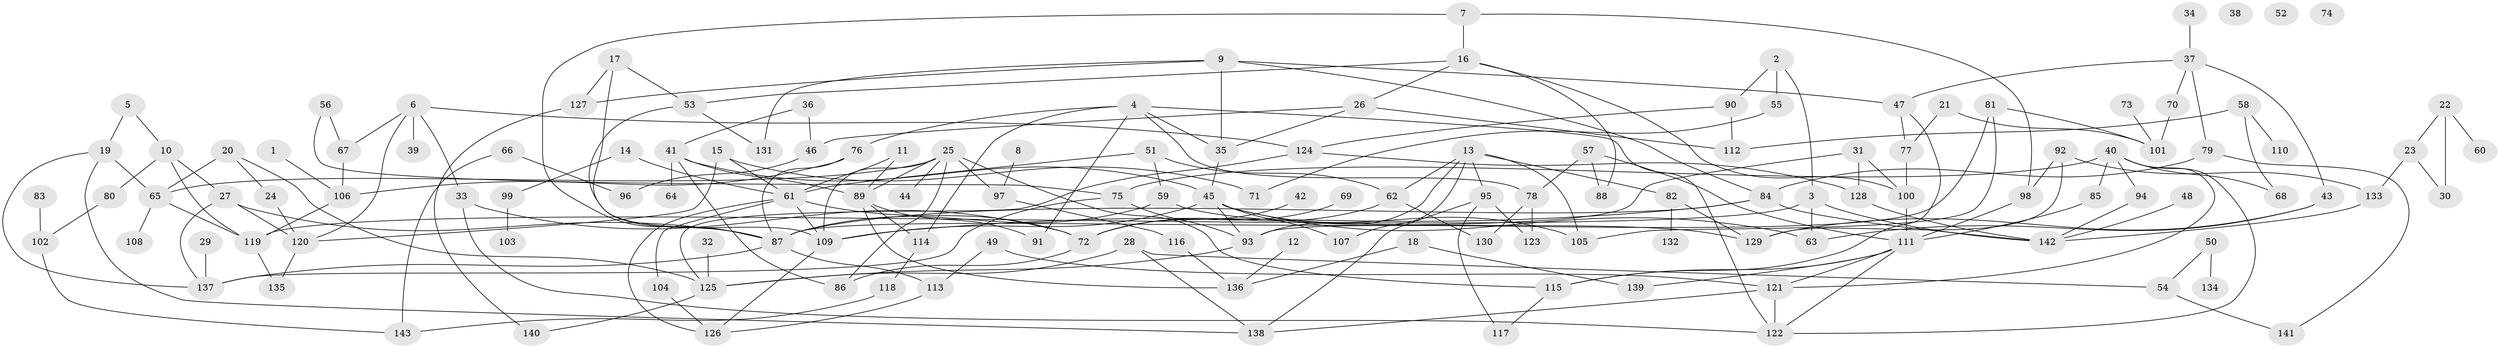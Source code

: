 // coarse degree distribution, {4: 0.14545454545454545, 2: 0.16363636363636364, 1: 0.16363636363636364, 3: 0.12727272727272726, 5: 0.07272727272727272, 7: 0.12727272727272726, 8: 0.09090909090909091, 11: 0.01818181818181818, 9: 0.03636363636363636, 6: 0.01818181818181818, 10: 0.03636363636363636}
// Generated by graph-tools (version 1.1) at 2025/35/03/04/25 23:35:49]
// undirected, 143 vertices, 220 edges
graph export_dot {
  node [color=gray90,style=filled];
  1;
  2;
  3;
  4;
  5;
  6;
  7;
  8;
  9;
  10;
  11;
  12;
  13;
  14;
  15;
  16;
  17;
  18;
  19;
  20;
  21;
  22;
  23;
  24;
  25;
  26;
  27;
  28;
  29;
  30;
  31;
  32;
  33;
  34;
  35;
  36;
  37;
  38;
  39;
  40;
  41;
  42;
  43;
  44;
  45;
  46;
  47;
  48;
  49;
  50;
  51;
  52;
  53;
  54;
  55;
  56;
  57;
  58;
  59;
  60;
  61;
  62;
  63;
  64;
  65;
  66;
  67;
  68;
  69;
  70;
  71;
  72;
  73;
  74;
  75;
  76;
  77;
  78;
  79;
  80;
  81;
  82;
  83;
  84;
  85;
  86;
  87;
  88;
  89;
  90;
  91;
  92;
  93;
  94;
  95;
  96;
  97;
  98;
  99;
  100;
  101;
  102;
  103;
  104;
  105;
  106;
  107;
  108;
  109;
  110;
  111;
  112;
  113;
  114;
  115;
  116;
  117;
  118;
  119;
  120;
  121;
  122;
  123;
  124;
  125;
  126;
  127;
  128;
  129;
  130;
  131;
  132;
  133;
  134;
  135;
  136;
  137;
  138;
  139;
  140;
  141;
  142;
  143;
  1 -- 106;
  2 -- 3;
  2 -- 55;
  2 -- 90;
  3 -- 63;
  3 -- 119;
  3 -- 142;
  4 -- 35;
  4 -- 76;
  4 -- 78;
  4 -- 91;
  4 -- 114;
  4 -- 122;
  5 -- 10;
  5 -- 19;
  6 -- 33;
  6 -- 39;
  6 -- 67;
  6 -- 120;
  6 -- 124;
  7 -- 16;
  7 -- 87;
  7 -- 98;
  8 -- 97;
  9 -- 35;
  9 -- 47;
  9 -- 84;
  9 -- 127;
  9 -- 131;
  10 -- 27;
  10 -- 80;
  10 -- 119;
  11 -- 61;
  11 -- 89;
  12 -- 136;
  13 -- 62;
  13 -- 82;
  13 -- 93;
  13 -- 95;
  13 -- 105;
  13 -- 107;
  14 -- 61;
  14 -- 99;
  15 -- 61;
  15 -- 71;
  15 -- 120;
  16 -- 26;
  16 -- 53;
  16 -- 88;
  16 -- 100;
  17 -- 53;
  17 -- 109;
  17 -- 127;
  18 -- 136;
  18 -- 139;
  19 -- 65;
  19 -- 137;
  19 -- 138;
  20 -- 24;
  20 -- 65;
  20 -- 125;
  21 -- 77;
  21 -- 101;
  22 -- 23;
  22 -- 30;
  22 -- 60;
  23 -- 30;
  23 -- 133;
  24 -- 120;
  25 -- 44;
  25 -- 65;
  25 -- 86;
  25 -- 89;
  25 -- 97;
  25 -- 109;
  25 -- 115;
  26 -- 35;
  26 -- 46;
  26 -- 112;
  27 -- 87;
  27 -- 120;
  27 -- 137;
  28 -- 54;
  28 -- 125;
  28 -- 138;
  29 -- 137;
  31 -- 87;
  31 -- 100;
  31 -- 128;
  32 -- 125;
  33 -- 72;
  33 -- 122;
  34 -- 37;
  35 -- 45;
  36 -- 41;
  36 -- 46;
  37 -- 43;
  37 -- 47;
  37 -- 70;
  37 -- 79;
  40 -- 68;
  40 -- 75;
  40 -- 85;
  40 -- 94;
  40 -- 121;
  40 -- 122;
  41 -- 45;
  41 -- 64;
  41 -- 86;
  41 -- 89;
  42 -- 72;
  43 -- 63;
  43 -- 129;
  45 -- 63;
  45 -- 93;
  45 -- 105;
  45 -- 107;
  45 -- 109;
  46 -- 96;
  47 -- 77;
  47 -- 115;
  48 -- 142;
  49 -- 113;
  49 -- 121;
  50 -- 54;
  50 -- 134;
  51 -- 59;
  51 -- 61;
  51 -- 62;
  53 -- 87;
  53 -- 131;
  54 -- 141;
  55 -- 71;
  56 -- 67;
  56 -- 75;
  57 -- 78;
  57 -- 88;
  57 -- 111;
  58 -- 68;
  58 -- 110;
  58 -- 112;
  59 -- 87;
  59 -- 129;
  61 -- 72;
  61 -- 104;
  61 -- 109;
  61 -- 126;
  62 -- 72;
  62 -- 130;
  65 -- 108;
  65 -- 119;
  66 -- 96;
  66 -- 143;
  67 -- 106;
  69 -- 72;
  70 -- 101;
  72 -- 86;
  73 -- 101;
  75 -- 93;
  75 -- 137;
  76 -- 87;
  76 -- 106;
  77 -- 100;
  78 -- 123;
  78 -- 130;
  79 -- 84;
  79 -- 141;
  80 -- 102;
  81 -- 93;
  81 -- 101;
  81 -- 105;
  82 -- 129;
  82 -- 132;
  83 -- 102;
  84 -- 87;
  84 -- 109;
  84 -- 142;
  85 -- 111;
  87 -- 113;
  87 -- 137;
  89 -- 91;
  89 -- 114;
  89 -- 136;
  90 -- 112;
  90 -- 124;
  92 -- 98;
  92 -- 129;
  92 -- 133;
  93 -- 125;
  94 -- 142;
  95 -- 117;
  95 -- 123;
  95 -- 138;
  97 -- 116;
  98 -- 111;
  99 -- 103;
  100 -- 111;
  102 -- 143;
  104 -- 126;
  106 -- 119;
  109 -- 126;
  111 -- 115;
  111 -- 121;
  111 -- 122;
  111 -- 139;
  113 -- 126;
  114 -- 118;
  115 -- 117;
  116 -- 136;
  118 -- 143;
  119 -- 135;
  120 -- 135;
  121 -- 122;
  121 -- 138;
  124 -- 125;
  124 -- 128;
  125 -- 140;
  127 -- 140;
  128 -- 142;
  133 -- 142;
}
